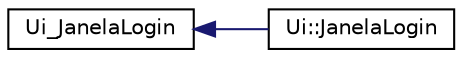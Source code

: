 digraph "Graphical Class Hierarchy"
{
 // LATEX_PDF_SIZE
  edge [fontname="Helvetica",fontsize="10",labelfontname="Helvetica",labelfontsize="10"];
  node [fontname="Helvetica",fontsize="10",shape=record];
  rankdir="LR";
  Node0 [label="Ui_JanelaLogin",height=0.2,width=0.4,color="black", fillcolor="white", style="filled",URL="$class_ui___janela_login.html",tooltip=" "];
  Node0 -> Node1 [dir="back",color="midnightblue",fontsize="10",style="solid",fontname="Helvetica"];
  Node1 [label="Ui::JanelaLogin",height=0.2,width=0.4,color="black", fillcolor="white", style="filled",URL="$class_ui_1_1_janela_login.html",tooltip=" "];
}
